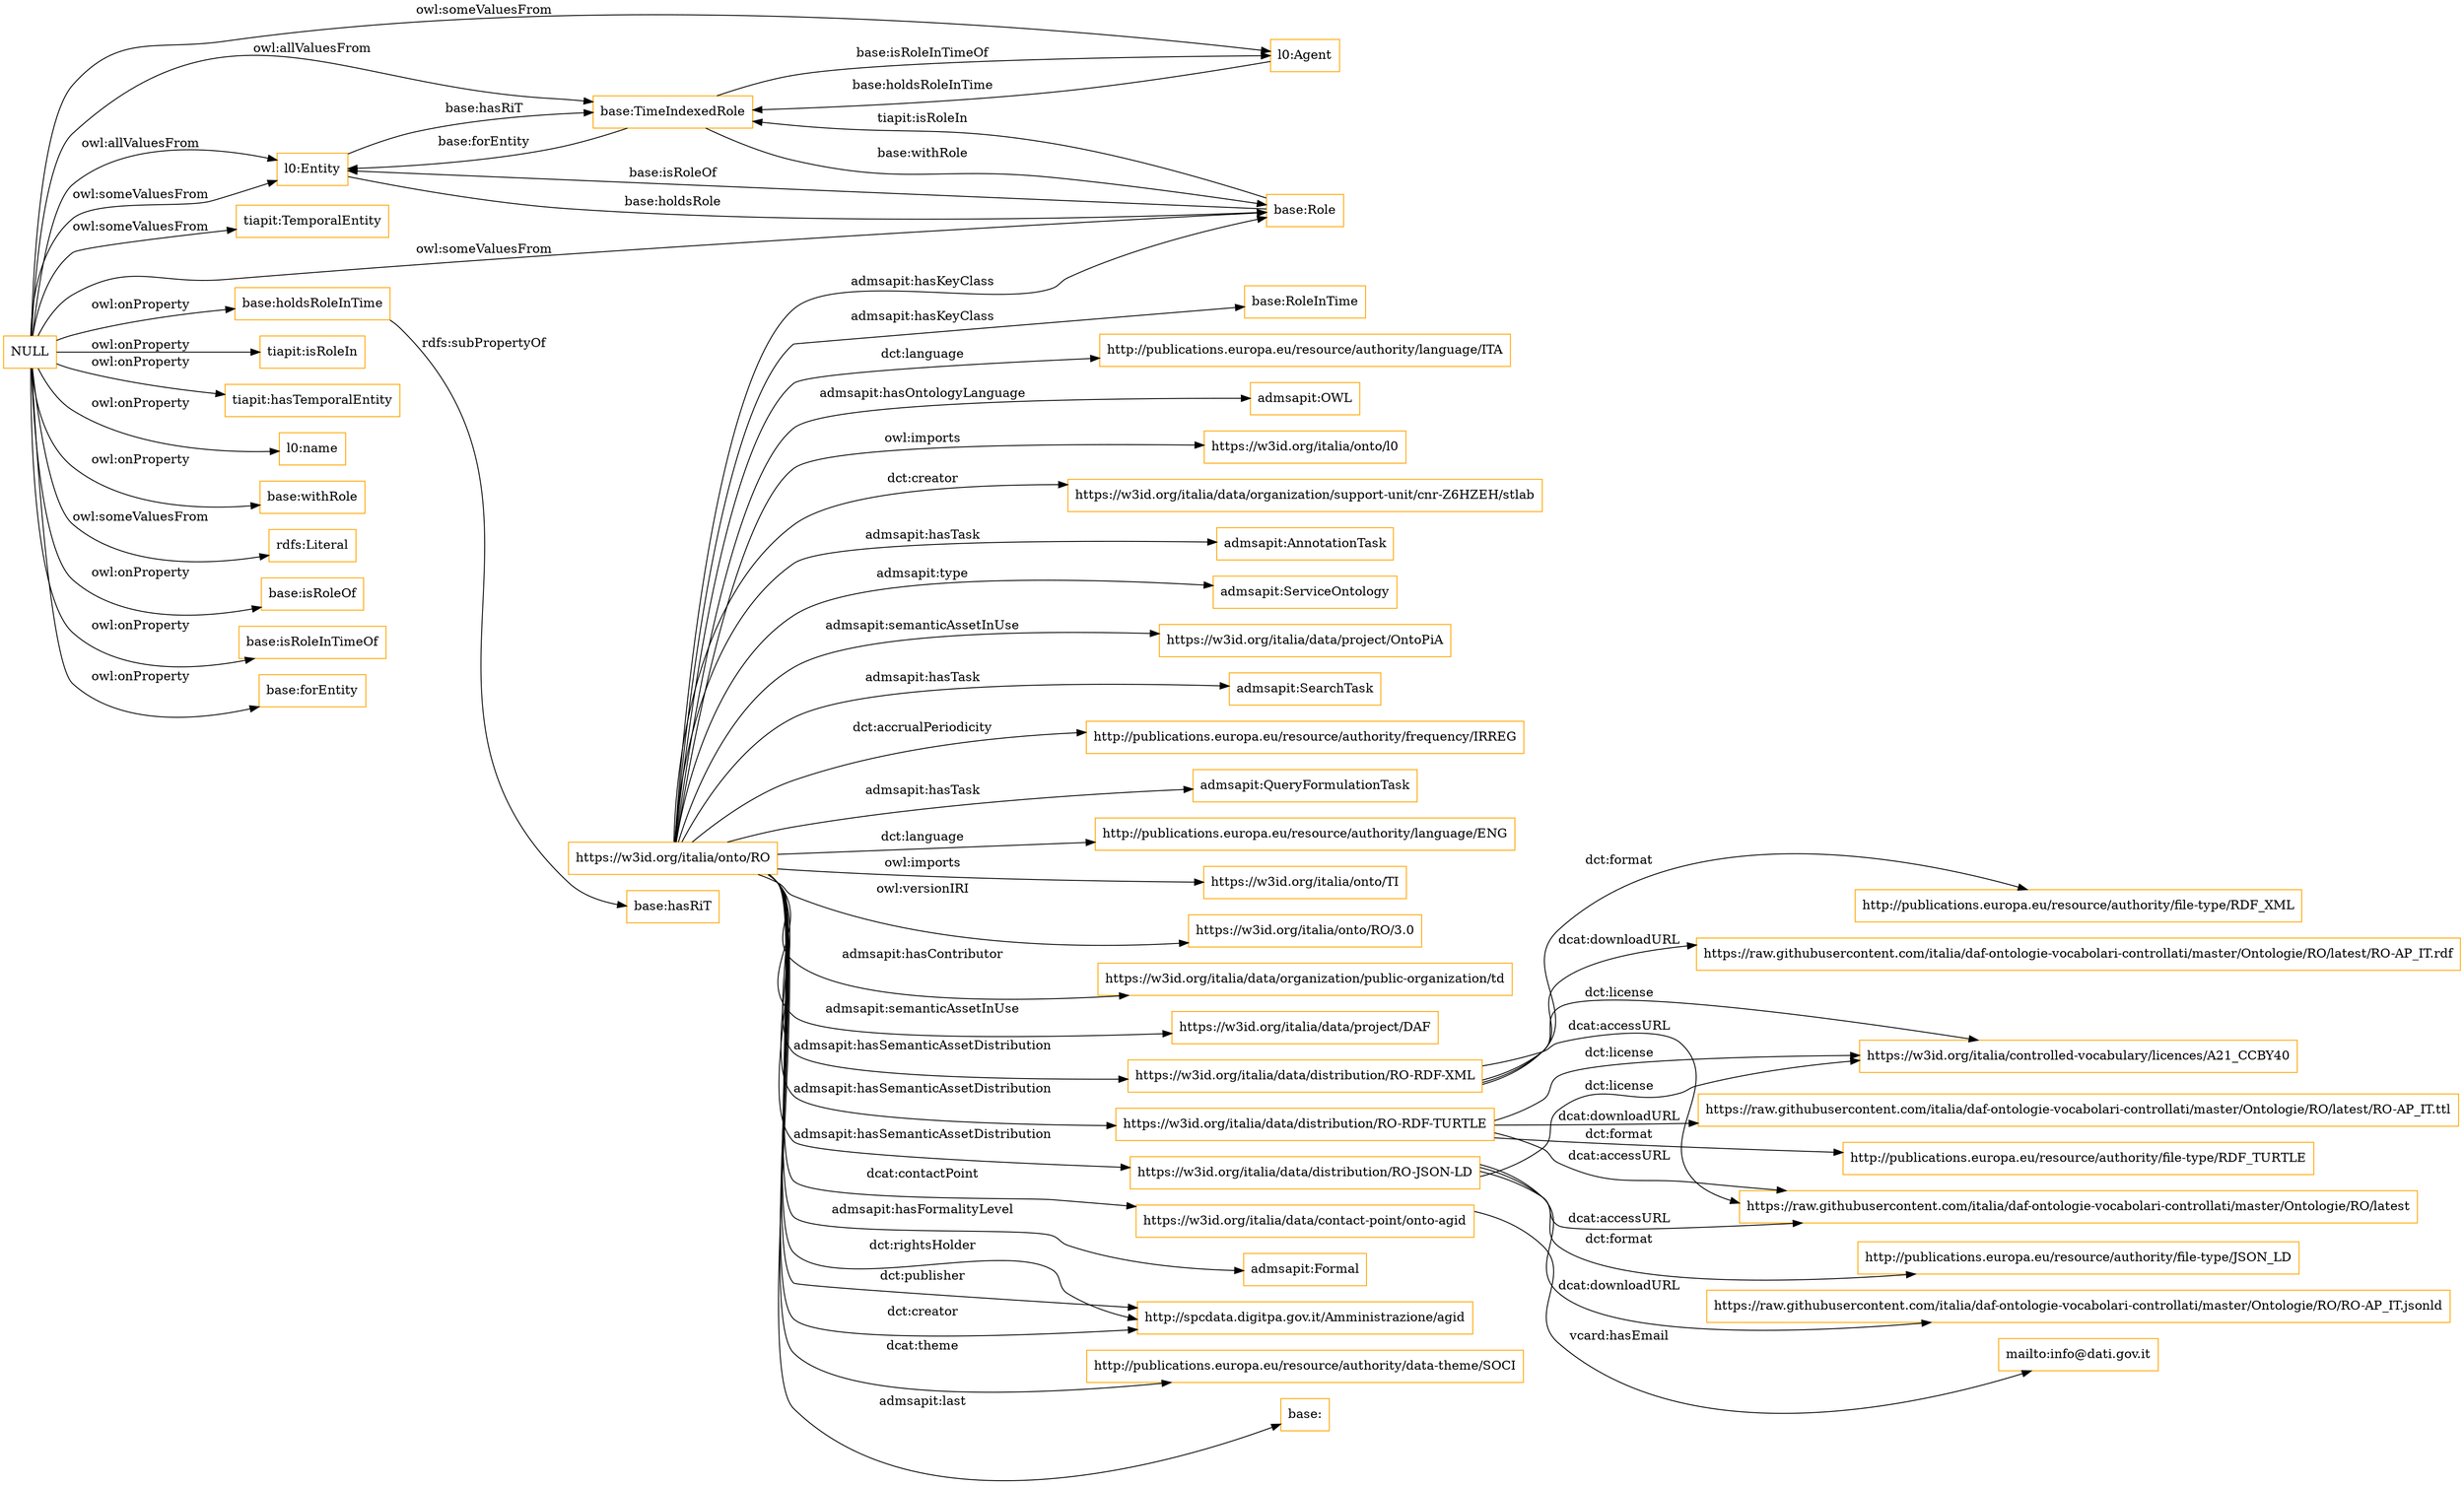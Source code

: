 digraph ar2dtool_diagram { 
rankdir=LR;
size="1501"
node [shape = rectangle, color="orange"]; "l0:Entity" "l0:Agent" "tiapit:TemporalEntity" "base:TimeIndexedRole" "base:Role" ; /*classes style*/
	"base:holdsRoleInTime" -> "base:hasRiT" [ label = "rdfs:subPropertyOf" ];
	"https://w3id.org/italia/data/distribution/RO-JSON-LD" -> "https://raw.githubusercontent.com/italia/daf-ontologie-vocabolari-controllati/master/Ontologie/RO/latest" [ label = "dcat:accessURL" ];
	"https://w3id.org/italia/data/distribution/RO-JSON-LD" -> "https://raw.githubusercontent.com/italia/daf-ontologie-vocabolari-controllati/master/Ontologie/RO/RO-AP_IT.jsonld" [ label = "dcat:downloadURL" ];
	"https://w3id.org/italia/data/distribution/RO-JSON-LD" -> "https://w3id.org/italia/controlled-vocabulary/licences/A21_CCBY40" [ label = "dct:license" ];
	"https://w3id.org/italia/data/distribution/RO-JSON-LD" -> "http://publications.europa.eu/resource/authority/file-type/JSON_LD" [ label = "dct:format" ];
	"https://w3id.org/italia/data/contact-point/onto-agid" -> "mailto:info@dati.gov.it" [ label = "vcard:hasEmail" ];
	"https://w3id.org/italia/data/distribution/RO-RDF-TURTLE" -> "https://raw.githubusercontent.com/italia/daf-ontologie-vocabolari-controllati/master/Ontologie/RO/latest/RO-AP_IT.ttl" [ label = "dcat:downloadURL" ];
	"https://w3id.org/italia/data/distribution/RO-RDF-TURTLE" -> "https://w3id.org/italia/controlled-vocabulary/licences/A21_CCBY40" [ label = "dct:license" ];
	"https://w3id.org/italia/data/distribution/RO-RDF-TURTLE" -> "http://publications.europa.eu/resource/authority/file-type/RDF_TURTLE" [ label = "dct:format" ];
	"https://w3id.org/italia/data/distribution/RO-RDF-TURTLE" -> "https://raw.githubusercontent.com/italia/daf-ontologie-vocabolari-controllati/master/Ontologie/RO/latest" [ label = "dcat:accessURL" ];
	"https://w3id.org/italia/onto/RO" -> "https://w3id.org/italia/data/contact-point/onto-agid" [ label = "dcat:contactPoint" ];
	"https://w3id.org/italia/onto/RO" -> "admsapit:Formal" [ label = "admsapit:hasFormalityLevel" ];
	"https://w3id.org/italia/onto/RO" -> "http://spcdata.digitpa.gov.it/Amministrazione/agid" [ label = "dct:publisher" ];
	"https://w3id.org/italia/onto/RO" -> "https://w3id.org/italia/data/distribution/RO-JSON-LD" [ label = "admsapit:hasSemanticAssetDistribution" ];
	"https://w3id.org/italia/onto/RO" -> "http://publications.europa.eu/resource/authority/data-theme/SOCI" [ label = "dcat:theme" ];
	"https://w3id.org/italia/onto/RO" -> "base:" [ label = "admsapit:last" ];
	"https://w3id.org/italia/onto/RO" -> "base:RoleInTime" [ label = "admsapit:hasKeyClass" ];
	"https://w3id.org/italia/onto/RO" -> "http://publications.europa.eu/resource/authority/language/ITA" [ label = "dct:language" ];
	"https://w3id.org/italia/onto/RO" -> "admsapit:OWL" [ label = "admsapit:hasOntologyLanguage" ];
	"https://w3id.org/italia/onto/RO" -> "https://w3id.org/italia/data/distribution/RO-RDF-TURTLE" [ label = "admsapit:hasSemanticAssetDistribution" ];
	"https://w3id.org/italia/onto/RO" -> "https://w3id.org/italia/onto/l0" [ label = "owl:imports" ];
	"https://w3id.org/italia/onto/RO" -> "https://w3id.org/italia/data/organization/support-unit/cnr-Z6HZEH/stlab" [ label = "dct:creator" ];
	"https://w3id.org/italia/onto/RO" -> "admsapit:AnnotationTask" [ label = "admsapit:hasTask" ];
	"https://w3id.org/italia/onto/RO" -> "admsapit:ServiceOntology" [ label = "admsapit:type" ];
	"https://w3id.org/italia/onto/RO" -> "http://spcdata.digitpa.gov.it/Amministrazione/agid" [ label = "dct:creator" ];
	"https://w3id.org/italia/onto/RO" -> "https://w3id.org/italia/data/project/OntoPiA" [ label = "admsapit:semanticAssetInUse" ];
	"https://w3id.org/italia/onto/RO" -> "https://w3id.org/italia/data/distribution/RO-RDF-XML" [ label = "admsapit:hasSemanticAssetDistribution" ];
	"https://w3id.org/italia/onto/RO" -> "admsapit:SearchTask" [ label = "admsapit:hasTask" ];
	"https://w3id.org/italia/onto/RO" -> "http://publications.europa.eu/resource/authority/frequency/IRREG" [ label = "dct:accrualPeriodicity" ];
	"https://w3id.org/italia/onto/RO" -> "admsapit:QueryFormulationTask" [ label = "admsapit:hasTask" ];
	"https://w3id.org/italia/onto/RO" -> "http://publications.europa.eu/resource/authority/language/ENG" [ label = "dct:language" ];
	"https://w3id.org/italia/onto/RO" -> "https://w3id.org/italia/onto/TI" [ label = "owl:imports" ];
	"https://w3id.org/italia/onto/RO" -> "http://spcdata.digitpa.gov.it/Amministrazione/agid" [ label = "dct:rightsHolder" ];
	"https://w3id.org/italia/onto/RO" -> "https://w3id.org/italia/onto/RO/3.0" [ label = "owl:versionIRI" ];
	"https://w3id.org/italia/onto/RO" -> "https://w3id.org/italia/data/organization/public-organization/td" [ label = "admsapit:hasContributor" ];
	"https://w3id.org/italia/onto/RO" -> "base:Role" [ label = "admsapit:hasKeyClass" ];
	"https://w3id.org/italia/onto/RO" -> "https://w3id.org/italia/data/project/DAF" [ label = "admsapit:semanticAssetInUse" ];
	"NULL" -> "l0:Agent" [ label = "owl:someValuesFrom" ];
	"NULL" -> "tiapit:isRoleIn" [ label = "owl:onProperty" ];
	"NULL" -> "tiapit:hasTemporalEntity" [ label = "owl:onProperty" ];
	"NULL" -> "l0:Entity" [ label = "owl:allValuesFrom" ];
	"NULL" -> "l0:name" [ label = "owl:onProperty" ];
	"NULL" -> "base:withRole" [ label = "owl:onProperty" ];
	"NULL" -> "rdfs:Literal" [ label = "owl:someValuesFrom" ];
	"NULL" -> "base:TimeIndexedRole" [ label = "owl:allValuesFrom" ];
	"NULL" -> "base:isRoleOf" [ label = "owl:onProperty" ];
	"NULL" -> "base:holdsRoleInTime" [ label = "owl:onProperty" ];
	"NULL" -> "base:isRoleInTimeOf" [ label = "owl:onProperty" ];
	"NULL" -> "l0:Entity" [ label = "owl:someValuesFrom" ];
	"NULL" -> "base:Role" [ label = "owl:someValuesFrom" ];
	"NULL" -> "base:forEntity" [ label = "owl:onProperty" ];
	"NULL" -> "tiapit:TemporalEntity" [ label = "owl:someValuesFrom" ];
	"https://w3id.org/italia/data/distribution/RO-RDF-XML" -> "https://raw.githubusercontent.com/italia/daf-ontologie-vocabolari-controllati/master/Ontologie/RO/latest/RO-AP_IT.rdf" [ label = "dcat:downloadURL" ];
	"https://w3id.org/italia/data/distribution/RO-RDF-XML" -> "http://publications.europa.eu/resource/authority/file-type/RDF_XML" [ label = "dct:format" ];
	"https://w3id.org/italia/data/distribution/RO-RDF-XML" -> "https://w3id.org/italia/controlled-vocabulary/licences/A21_CCBY40" [ label = "dct:license" ];
	"https://w3id.org/italia/data/distribution/RO-RDF-XML" -> "https://raw.githubusercontent.com/italia/daf-ontologie-vocabolari-controllati/master/Ontologie/RO/latest" [ label = "dcat:accessURL" ];
	"l0:Entity" -> "base:Role" [ label = "base:holdsRole" ];
	"l0:Entity" -> "base:TimeIndexedRole" [ label = "base:hasRiT" ];
	"base:Role" -> "base:TimeIndexedRole" [ label = "tiapit:isRoleIn" ];
	"base:TimeIndexedRole" -> "base:Role" [ label = "base:withRole" ];
	"base:Role" -> "l0:Entity" [ label = "base:isRoleOf" ];
	"base:TimeIndexedRole" -> "l0:Agent" [ label = "base:isRoleInTimeOf" ];
	"base:TimeIndexedRole" -> "l0:Entity" [ label = "base:forEntity" ];
	"l0:Agent" -> "base:TimeIndexedRole" [ label = "base:holdsRoleInTime" ];

}
